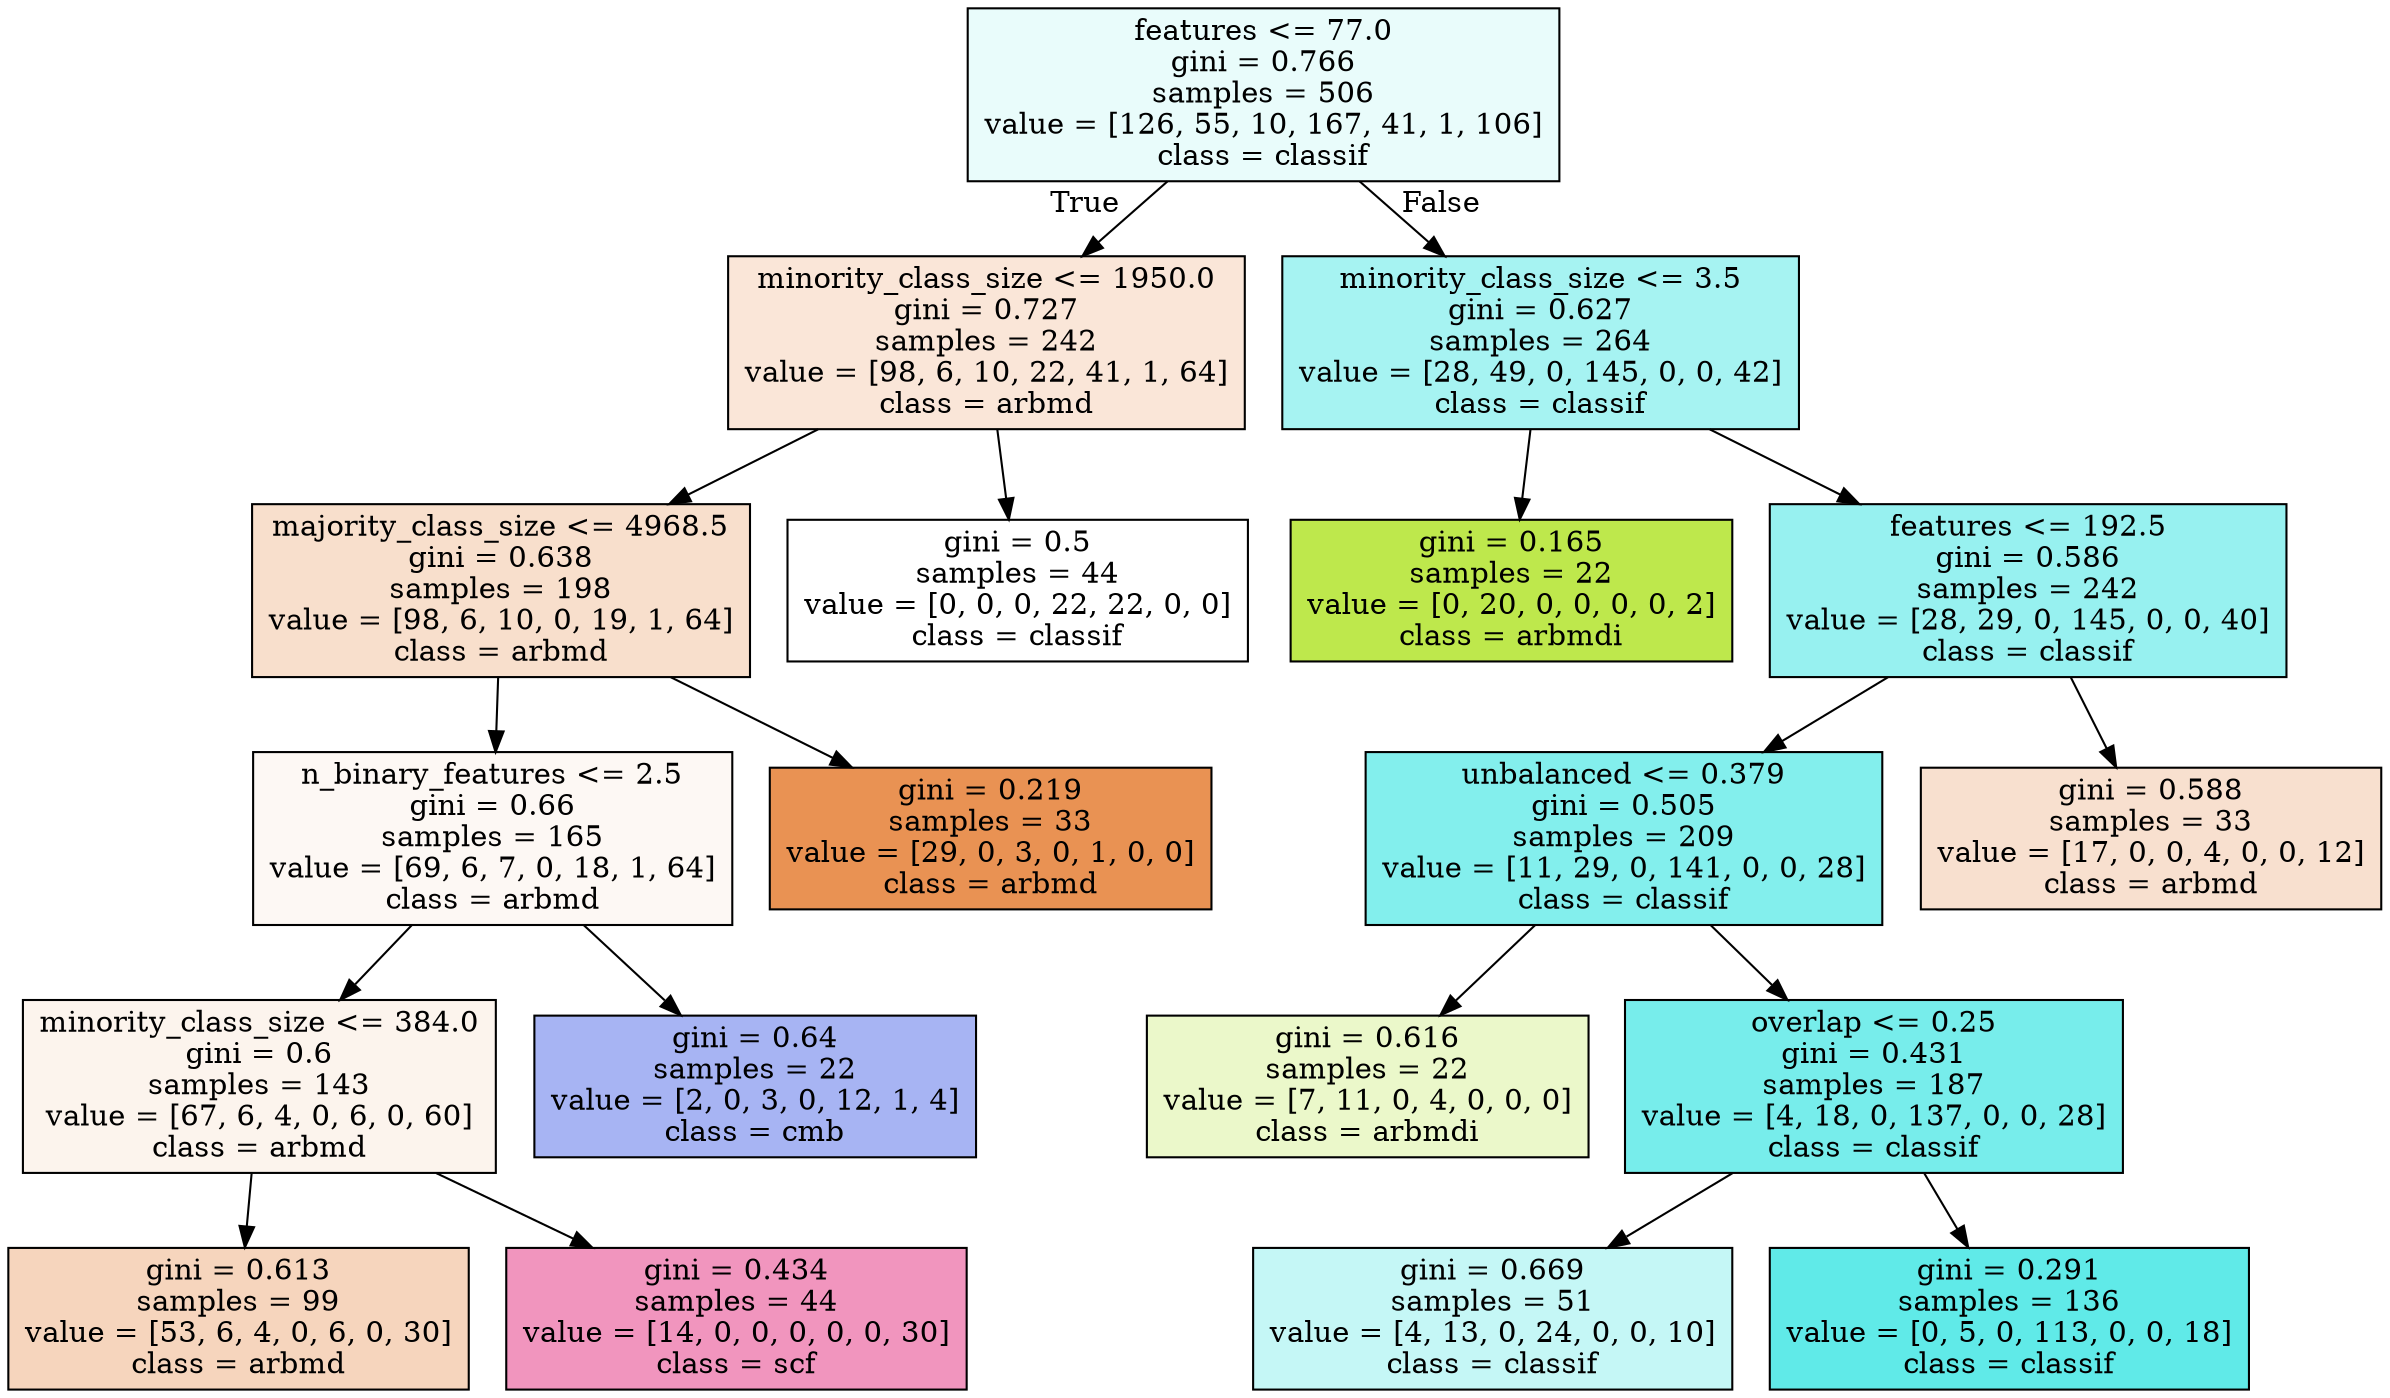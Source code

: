 digraph Tree {
node [shape=box, style="filled", color="black"] ;
0 [label="features <= 77.0\ngini = 0.766\nsamples = 506\nvalue = [126, 55, 10, 167, 41, 1, 106]\nclass = classif", fillcolor="#39e5e21c"] ;
1 [label="minority_class_size <= 1950.0\ngini = 0.727\nsamples = 242\nvalue = [98, 6, 10, 22, 41, 1, 64]\nclass = arbmd", fillcolor="#e5813931"] ;
0 -> 1 [labeldistance=2.5, labelangle=45, headlabel="True"] ;
2 [label="majority_class_size <= 4968.5\ngini = 0.638\nsamples = 198\nvalue = [98, 6, 10, 0, 19, 1, 64]\nclass = arbmd", fillcolor="#e5813941"] ;
1 -> 2 ;
3 [label="n_binary_features <= 2.5\ngini = 0.66\nsamples = 165\nvalue = [69, 6, 7, 0, 18, 1, 64]\nclass = arbmd", fillcolor="#e581390d"] ;
2 -> 3 ;
4 [label="minority_class_size <= 384.0\ngini = 0.6\nsamples = 143\nvalue = [67, 6, 4, 0, 6, 0, 60]\nclass = arbmd", fillcolor="#e5813916"] ;
3 -> 4 ;
5 [label="gini = 0.613\nsamples = 99\nvalue = [53, 6, 4, 0, 6, 0, 30]\nclass = arbmd", fillcolor="#e5813955"] ;
4 -> 5 ;
6 [label="gini = 0.434\nsamples = 44\nvalue = [14, 0, 0, 0, 0, 0, 30]\nclass = scf", fillcolor="#e5398688"] ;
4 -> 6 ;
7 [label="gini = 0.64\nsamples = 22\nvalue = [2, 0, 3, 0, 12, 1, 4]\nclass = cmb", fillcolor="#3956e571"] ;
3 -> 7 ;
8 [label="gini = 0.219\nsamples = 33\nvalue = [29, 0, 3, 0, 1, 0, 0]\nclass = arbmd", fillcolor="#e58139dd"] ;
2 -> 8 ;
9 [label="gini = 0.5\nsamples = 44\nvalue = [0, 0, 0, 22, 22, 0, 0]\nclass = classif", fillcolor="#39e5e200"] ;
1 -> 9 ;
10 [label="minority_class_size <= 3.5\ngini = 0.627\nsamples = 264\nvalue = [28, 49, 0, 145, 0, 0, 42]\nclass = classif", fillcolor="#39e5e272"] ;
0 -> 10 [labeldistance=2.5, labelangle=-45, headlabel="False"] ;
11 [label="gini = 0.165\nsamples = 22\nvalue = [0, 20, 0, 0, 0, 0, 2]\nclass = arbmdi", fillcolor="#b7e539e6"] ;
10 -> 11 ;
12 [label="features <= 192.5\ngini = 0.586\nsamples = 242\nvalue = [28, 29, 0, 145, 0, 0, 40]\nclass = classif", fillcolor="#39e5e285"] ;
10 -> 12 ;
13 [label="unbalanced <= 0.379\ngini = 0.505\nsamples = 209\nvalue = [11, 29, 0, 141, 0, 0, 28]\nclass = classif", fillcolor="#39e5e29f"] ;
12 -> 13 ;
14 [label="gini = 0.616\nsamples = 22\nvalue = [7, 11, 0, 4, 0, 0, 0]\nclass = arbmdi", fillcolor="#b7e53944"] ;
13 -> 14 ;
15 [label="overlap <= 0.25\ngini = 0.431\nsamples = 187\nvalue = [4, 18, 0, 137, 0, 0, 28]\nclass = classif", fillcolor="#39e5e2af"] ;
13 -> 15 ;
16 [label="gini = 0.669\nsamples = 51\nvalue = [4, 13, 0, 24, 0, 0, 10]\nclass = classif", fillcolor="#39e5e24a"] ;
15 -> 16 ;
17 [label="gini = 0.291\nsamples = 136\nvalue = [0, 5, 0, 113, 0, 0, 18]\nclass = classif", fillcolor="#39e5e2cd"] ;
15 -> 17 ;
18 [label="gini = 0.588\nsamples = 33\nvalue = [17, 0, 0, 4, 0, 0, 12]\nclass = arbmd", fillcolor="#e581393d"] ;
12 -> 18 ;
}